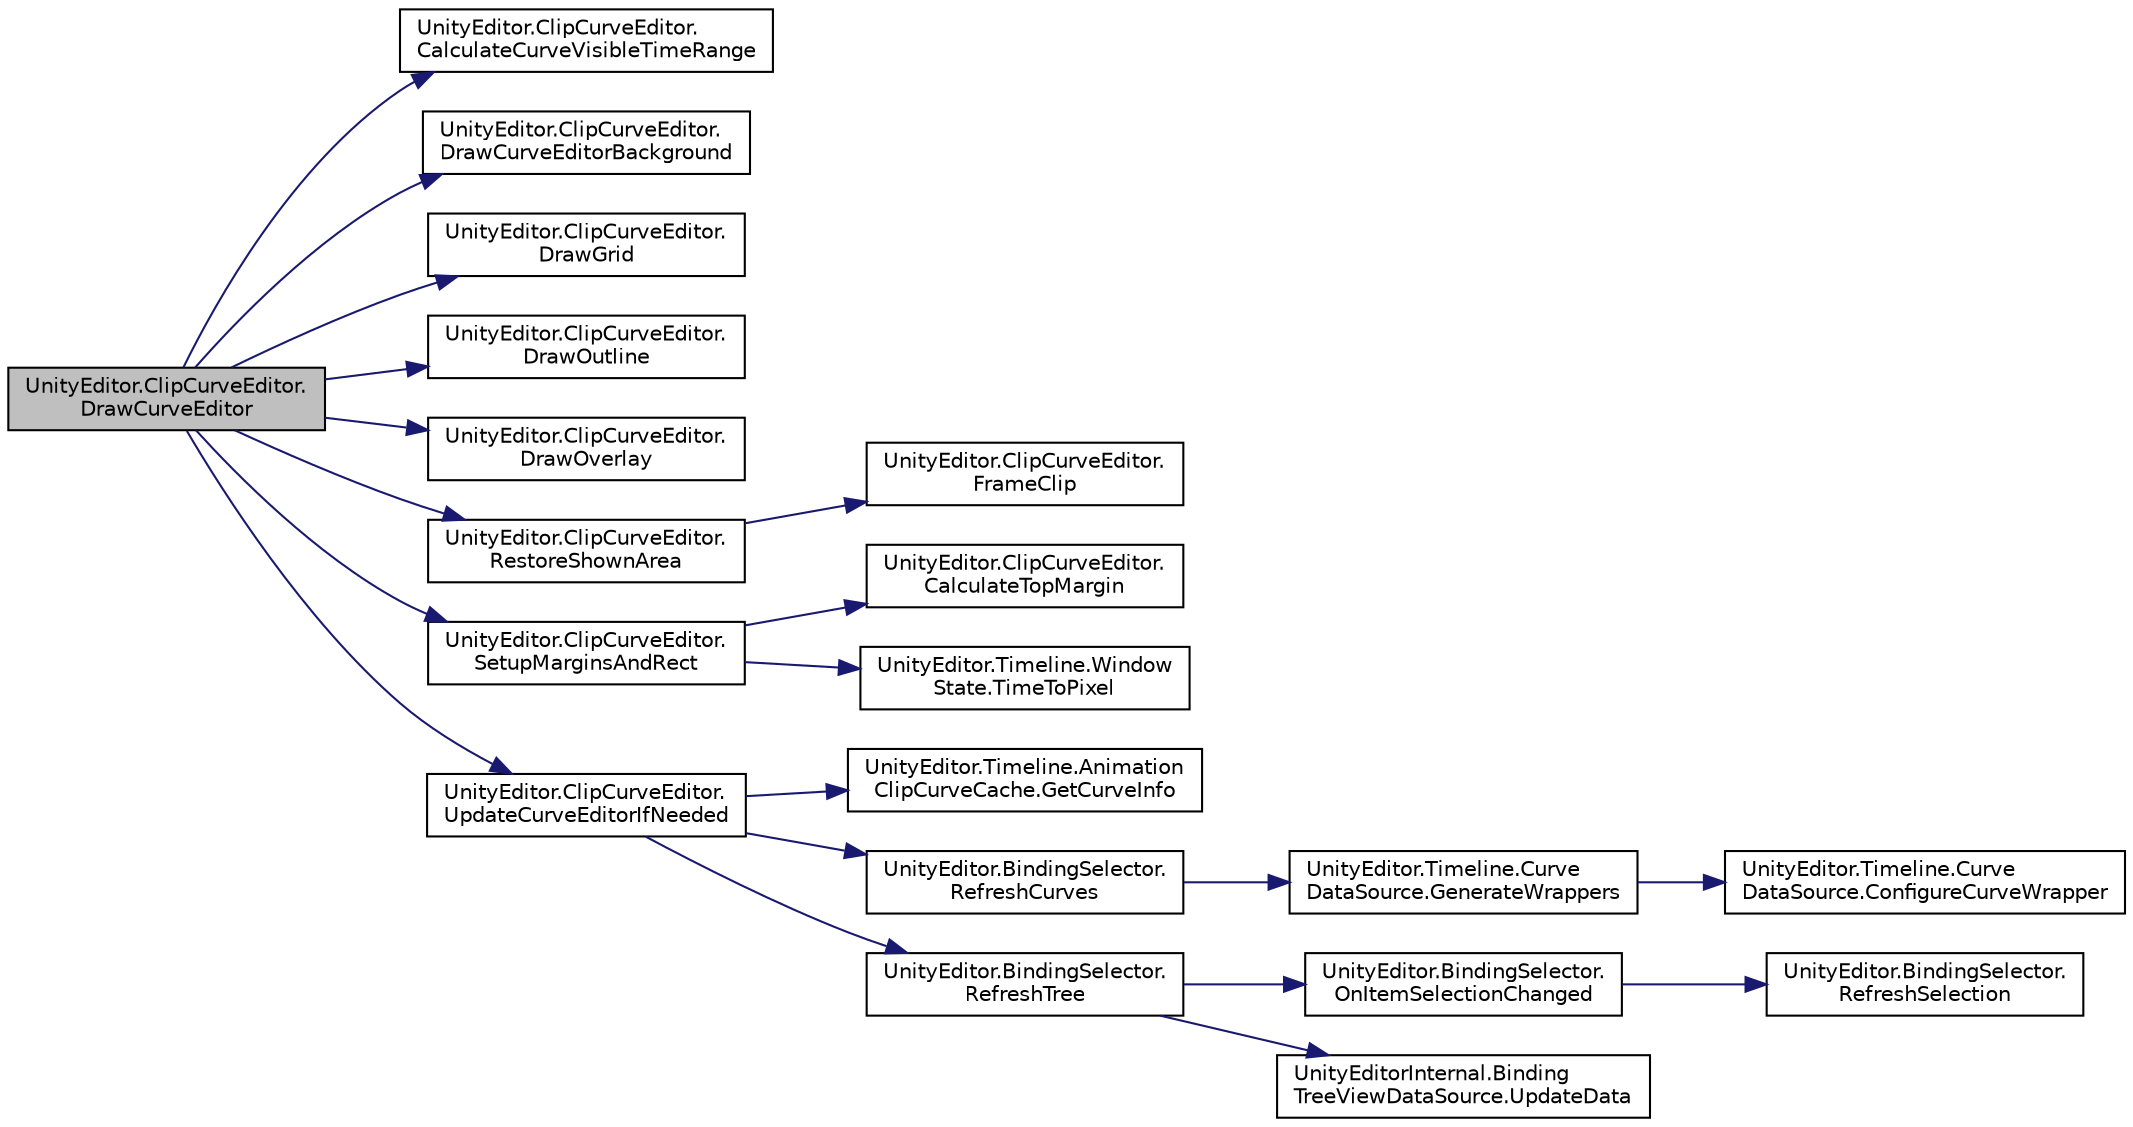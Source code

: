 digraph "UnityEditor.ClipCurveEditor.DrawCurveEditor"
{
 // LATEX_PDF_SIZE
  edge [fontname="Helvetica",fontsize="10",labelfontname="Helvetica",labelfontsize="10"];
  node [fontname="Helvetica",fontsize="10",shape=record];
  rankdir="LR";
  Node1 [label="UnityEditor.ClipCurveEditor.\lDrawCurveEditor",height=0.2,width=0.4,color="black", fillcolor="grey75", style="filled", fontcolor="black",tooltip=" "];
  Node1 -> Node2 [color="midnightblue",fontsize="10",style="solid",fontname="Helvetica"];
  Node2 [label="UnityEditor.ClipCurveEditor.\lCalculateCurveVisibleTimeRange",height=0.2,width=0.4,color="black", fillcolor="white", style="filled",URL="$class_unity_editor_1_1_clip_curve_editor.html#af38232ad323ccdf593c4b1dfd8c9a203",tooltip=" "];
  Node1 -> Node3 [color="midnightblue",fontsize="10",style="solid",fontname="Helvetica"];
  Node3 [label="UnityEditor.ClipCurveEditor.\lDrawCurveEditorBackground",height=0.2,width=0.4,color="black", fillcolor="white", style="filled",URL="$class_unity_editor_1_1_clip_curve_editor.html#a04510514ccc2ce79f0459033e5411923",tooltip=" "];
  Node1 -> Node4 [color="midnightblue",fontsize="10",style="solid",fontname="Helvetica"];
  Node4 [label="UnityEditor.ClipCurveEditor.\lDrawGrid",height=0.2,width=0.4,color="black", fillcolor="white", style="filled",URL="$class_unity_editor_1_1_clip_curve_editor.html#a2bffa77d4823ca2a742e85a6147a6178",tooltip=" "];
  Node1 -> Node5 [color="midnightblue",fontsize="10",style="solid",fontname="Helvetica"];
  Node5 [label="UnityEditor.ClipCurveEditor.\lDrawOutline",height=0.2,width=0.4,color="black", fillcolor="white", style="filled",URL="$class_unity_editor_1_1_clip_curve_editor.html#a3f58d30c95ec62822bc34e3f9cb157bf",tooltip=" "];
  Node1 -> Node6 [color="midnightblue",fontsize="10",style="solid",fontname="Helvetica"];
  Node6 [label="UnityEditor.ClipCurveEditor.\lDrawOverlay",height=0.2,width=0.4,color="black", fillcolor="white", style="filled",URL="$class_unity_editor_1_1_clip_curve_editor.html#a90af46f6fc3e210c9a99afc3ed39fa3c",tooltip=" "];
  Node1 -> Node7 [color="midnightblue",fontsize="10",style="solid",fontname="Helvetica"];
  Node7 [label="UnityEditor.ClipCurveEditor.\lRestoreShownArea",height=0.2,width=0.4,color="black", fillcolor="white", style="filled",URL="$class_unity_editor_1_1_clip_curve_editor.html#a3947598ff83ef8847e63fb95ad3bfea9",tooltip=" "];
  Node7 -> Node8 [color="midnightblue",fontsize="10",style="solid",fontname="Helvetica"];
  Node8 [label="UnityEditor.ClipCurveEditor.\lFrameClip",height=0.2,width=0.4,color="black", fillcolor="white", style="filled",URL="$class_unity_editor_1_1_clip_curve_editor.html#a557e6e0c9fd7ad6bf30671a8ad0f7a03",tooltip=" "];
  Node1 -> Node9 [color="midnightblue",fontsize="10",style="solid",fontname="Helvetica"];
  Node9 [label="UnityEditor.ClipCurveEditor.\lSetupMarginsAndRect",height=0.2,width=0.4,color="black", fillcolor="white", style="filled",URL="$class_unity_editor_1_1_clip_curve_editor.html#a21ca80e6913381348e78f385007da01a",tooltip=" "];
  Node9 -> Node10 [color="midnightblue",fontsize="10",style="solid",fontname="Helvetica"];
  Node10 [label="UnityEditor.ClipCurveEditor.\lCalculateTopMargin",height=0.2,width=0.4,color="black", fillcolor="white", style="filled",URL="$class_unity_editor_1_1_clip_curve_editor.html#a0062cd87598f6f8ce5de49fa9c010485",tooltip=" "];
  Node9 -> Node11 [color="midnightblue",fontsize="10",style="solid",fontname="Helvetica"];
  Node11 [label="UnityEditor.Timeline.Window\lState.TimeToPixel",height=0.2,width=0.4,color="black", fillcolor="white", style="filled",URL="$class_unity_editor_1_1_timeline_1_1_window_state.html#aaf2cb4fe0dedfd91a65ec94d1c3001b3",tooltip=" "];
  Node1 -> Node12 [color="midnightblue",fontsize="10",style="solid",fontname="Helvetica"];
  Node12 [label="UnityEditor.ClipCurveEditor.\lUpdateCurveEditorIfNeeded",height=0.2,width=0.4,color="black", fillcolor="white", style="filled",URL="$class_unity_editor_1_1_clip_curve_editor.html#a7e8f11bbd8f12b940d0a5d294f6f9e24",tooltip=" "];
  Node12 -> Node13 [color="midnightblue",fontsize="10",style="solid",fontname="Helvetica"];
  Node13 [label="UnityEditor.Timeline.Animation\lClipCurveCache.GetCurveInfo",height=0.2,width=0.4,color="black", fillcolor="white", style="filled",URL="$class_unity_editor_1_1_timeline_1_1_animation_clip_curve_cache.html#a19f259b1ca5d2bed08eddcfcd356be85",tooltip=" "];
  Node12 -> Node14 [color="midnightblue",fontsize="10",style="solid",fontname="Helvetica"];
  Node14 [label="UnityEditor.BindingSelector.\lRefreshCurves",height=0.2,width=0.4,color="black", fillcolor="white", style="filled",URL="$class_unity_editor_1_1_binding_selector.html#a15babcd7b3cad2cc430b23301e7416aa",tooltip=" "];
  Node14 -> Node15 [color="midnightblue",fontsize="10",style="solid",fontname="Helvetica"];
  Node15 [label="UnityEditor.Timeline.Curve\lDataSource.GenerateWrappers",height=0.2,width=0.4,color="black", fillcolor="white", style="filled",URL="$class_unity_editor_1_1_timeline_1_1_curve_data_source.html#a54aec942aac0075062e90d01e2f7789c",tooltip=" "];
  Node15 -> Node16 [color="midnightblue",fontsize="10",style="solid",fontname="Helvetica"];
  Node16 [label="UnityEditor.Timeline.Curve\lDataSource.ConfigureCurveWrapper",height=0.2,width=0.4,color="black", fillcolor="white", style="filled",URL="$class_unity_editor_1_1_timeline_1_1_curve_data_source.html#a7e34b2517db04e174264f8c535ed7f0c",tooltip=" "];
  Node12 -> Node17 [color="midnightblue",fontsize="10",style="solid",fontname="Helvetica"];
  Node17 [label="UnityEditor.BindingSelector.\lRefreshTree",height=0.2,width=0.4,color="black", fillcolor="white", style="filled",URL="$class_unity_editor_1_1_binding_selector.html#a9ffcf19abdfc12d0dd3e09c04a0cbe57",tooltip=" "];
  Node17 -> Node18 [color="midnightblue",fontsize="10",style="solid",fontname="Helvetica"];
  Node18 [label="UnityEditor.BindingSelector.\lOnItemSelectionChanged",height=0.2,width=0.4,color="black", fillcolor="white", style="filled",URL="$class_unity_editor_1_1_binding_selector.html#ab8d7316006b14afe9924aca47ec05198",tooltip=" "];
  Node18 -> Node19 [color="midnightblue",fontsize="10",style="solid",fontname="Helvetica"];
  Node19 [label="UnityEditor.BindingSelector.\lRefreshSelection",height=0.2,width=0.4,color="black", fillcolor="white", style="filled",URL="$class_unity_editor_1_1_binding_selector.html#a86222e81c10af2f31cae20d569775153",tooltip=" "];
  Node17 -> Node20 [color="midnightblue",fontsize="10",style="solid",fontname="Helvetica"];
  Node20 [label="UnityEditorInternal.Binding\lTreeViewDataSource.UpdateData",height=0.2,width=0.4,color="black", fillcolor="white", style="filled",URL="$class_unity_editor_internal_1_1_binding_tree_view_data_source.html#a316ceb98ca904bbb8eddfc084bdffc90",tooltip=" "];
}

